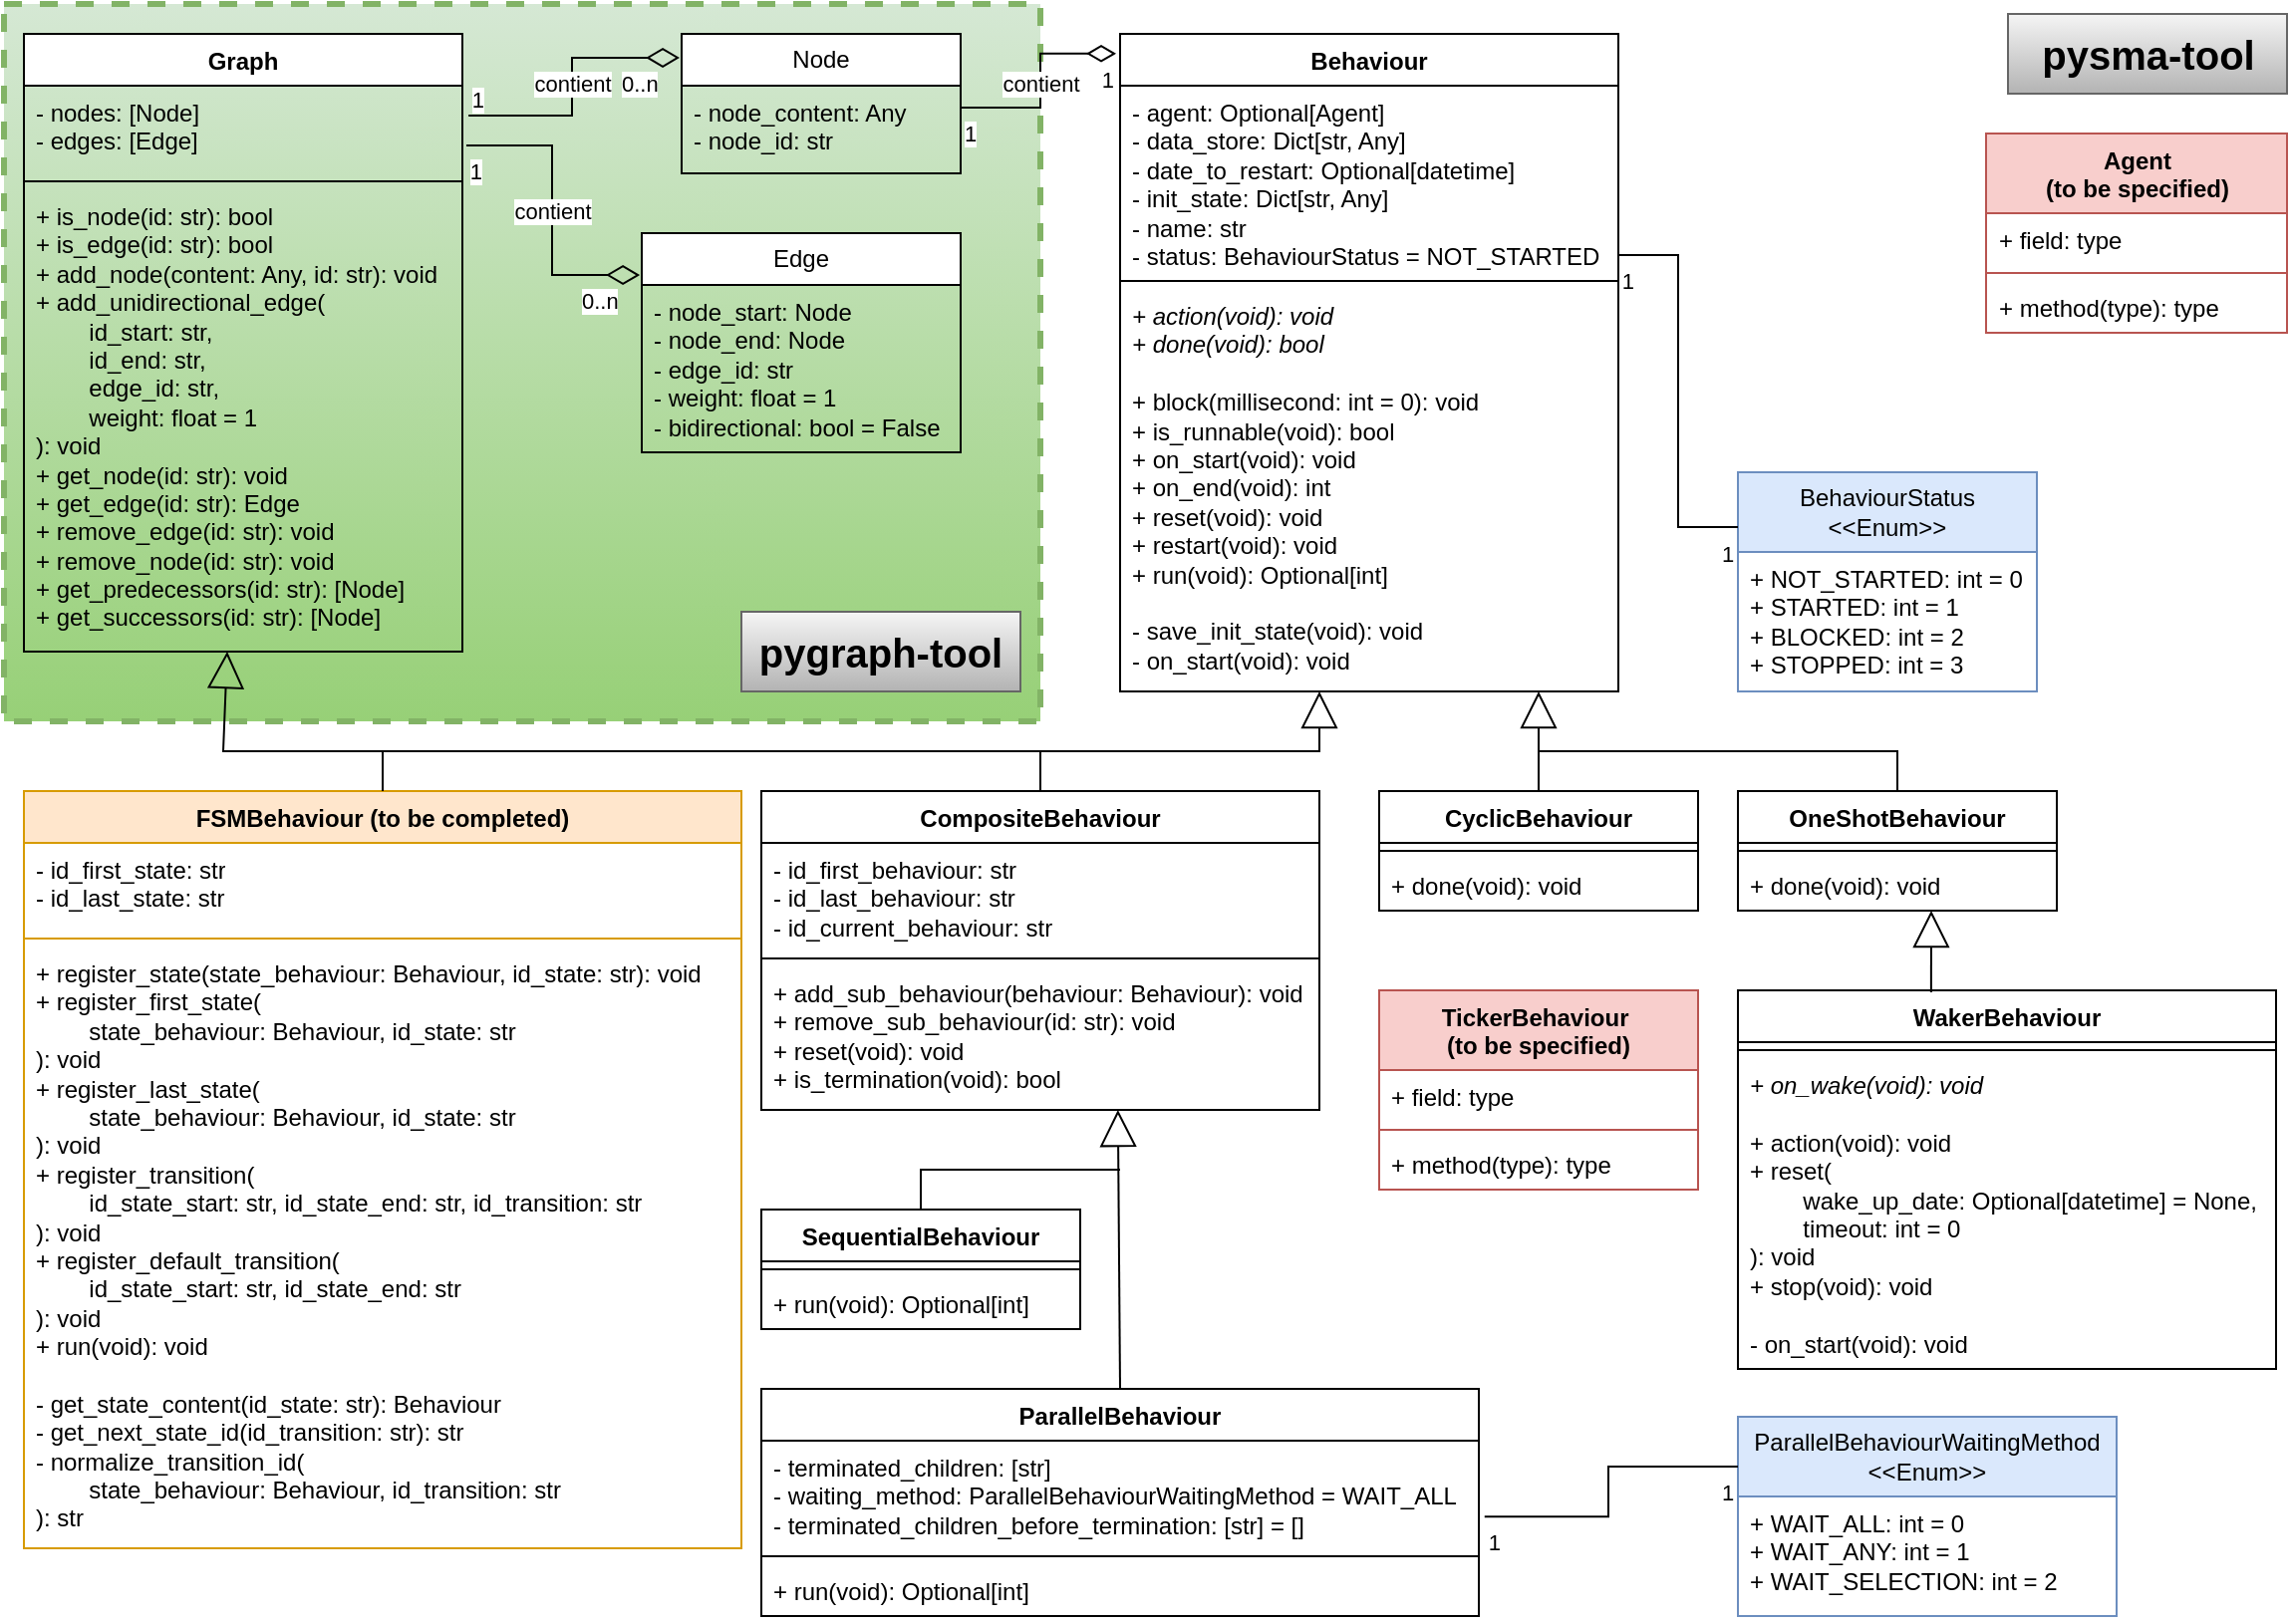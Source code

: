 <mxfile version="24.5.4" type="github">
  <diagram name="Page-1" id="tUuNbYa_l6MFo-oBWGvg">
    <mxGraphModel dx="1434" dy="818" grid="1" gridSize="10" guides="1" tooltips="1" connect="1" arrows="1" fold="1" page="1" pageScale="1" pageWidth="1169" pageHeight="827" math="0" shadow="0">
      <root>
        <mxCell id="0" />
        <mxCell id="1" parent="0" />
        <mxCell id="JOfhHidZBwOgfv5GupMi-110" value="" style="rounded=0;whiteSpace=wrap;html=1;dashed=1;fillColor=#d5e8d4;strokeColor=#82b366;gradientColor=#97d077;strokeWidth=3;" vertex="1" parent="1">
          <mxGeometry x="10" y="5" width="520" height="360" as="geometry" />
        </mxCell>
        <mxCell id="4uX9NUgMVRS_-vduH_uE-1" value="Graph" style="swimlane;fontStyle=1;align=center;verticalAlign=top;childLayout=stackLayout;horizontal=1;startSize=26;horizontalStack=0;resizeParent=1;resizeParentMax=0;resizeLast=0;collapsible=1;marginBottom=0;whiteSpace=wrap;html=1;rounded=0;" parent="1" vertex="1">
          <mxGeometry x="20" y="20" width="220" height="310" as="geometry" />
        </mxCell>
        <mxCell id="4uX9NUgMVRS_-vduH_uE-2" value="- nodes: [Node]&lt;div&gt;- edges: [Edge]&lt;/div&gt;" style="text;strokeColor=none;fillColor=none;align=left;verticalAlign=top;spacingLeft=4;spacingRight=4;overflow=hidden;rotatable=0;points=[[0,0.5],[1,0.5]];portConstraint=eastwest;whiteSpace=wrap;html=1;rounded=0;" parent="4uX9NUgMVRS_-vduH_uE-1" vertex="1">
          <mxGeometry y="26" width="220" height="44" as="geometry" />
        </mxCell>
        <mxCell id="4uX9NUgMVRS_-vduH_uE-3" value="" style="line;strokeWidth=1;fillColor=none;align=left;verticalAlign=middle;spacingTop=-1;spacingLeft=3;spacingRight=3;rotatable=0;labelPosition=right;points=[];portConstraint=eastwest;strokeColor=inherit;rounded=0;" parent="4uX9NUgMVRS_-vduH_uE-1" vertex="1">
          <mxGeometry y="70" width="220" height="8" as="geometry" />
        </mxCell>
        <mxCell id="4uX9NUgMVRS_-vduH_uE-4" value="+ is_node(id: str): bool&lt;div&gt;+ is_edge(id: str): bool&lt;/div&gt;&lt;div&gt;+ add_node(content: Any, id: str): void&lt;/div&gt;&lt;div&gt;+ add_unidirectional_edge(&lt;/div&gt;&lt;div&gt;&lt;span style=&quot;white-space: pre;&quot;&gt;&#x9;&lt;/span&gt;id_start: str,&lt;br&gt;&lt;/div&gt;&lt;div&gt;&lt;span style=&quot;white-space: pre;&quot;&gt;&#x9;&lt;/span&gt;id_end: str,&lt;br&gt;&lt;/div&gt;&lt;div&gt;&lt;span style=&quot;white-space: pre;&quot;&gt;&#x9;&lt;/span&gt;edge_id: str,&lt;br&gt;&lt;/div&gt;&lt;div&gt;&lt;span style=&quot;white-space: pre;&quot;&gt;&#x9;&lt;/span&gt;weight: float = 1&lt;br&gt;&lt;/div&gt;&lt;div&gt;): void&lt;/div&gt;&lt;div&gt;+ get_node(id: str): void&lt;/div&gt;&lt;div&gt;+ get_edge(id: str): Edge&lt;/div&gt;&lt;div&gt;+ remove_edge(id: str): void&lt;/div&gt;&lt;div&gt;+ remove_node(id: str): void&lt;/div&gt;&lt;div&gt;+ get_predecessors(id: str): [Node]&lt;/div&gt;&lt;div&gt;+ get_successors(id: str): [Node]&lt;/div&gt;" style="text;strokeColor=none;fillColor=none;align=left;verticalAlign=top;spacingLeft=4;spacingRight=4;overflow=hidden;rotatable=0;points=[[0,0.5],[1,0.5]];portConstraint=eastwest;whiteSpace=wrap;html=1;rounded=0;" parent="4uX9NUgMVRS_-vduH_uE-1" vertex="1">
          <mxGeometry y="78" width="220" height="232" as="geometry" />
        </mxCell>
        <mxCell id="JOfhHidZBwOgfv5GupMi-5" value="Node" style="swimlane;fontStyle=0;childLayout=stackLayout;horizontal=1;startSize=26;horizontalStack=0;resizeParent=1;resizeParentMax=0;resizeLast=0;collapsible=1;marginBottom=0;whiteSpace=wrap;html=1;rounded=0;" vertex="1" parent="1">
          <mxGeometry x="350" y="20" width="140" height="70" as="geometry" />
        </mxCell>
        <mxCell id="JOfhHidZBwOgfv5GupMi-7" value="- node_content: Any&lt;div&gt;- node_id: str&lt;/div&gt;" style="text;strokeColor=none;fillColor=none;align=left;verticalAlign=top;spacingLeft=4;spacingRight=4;overflow=hidden;rotatable=0;points=[[0,0.5],[1,0.5]];portConstraint=eastwest;whiteSpace=wrap;html=1;rounded=0;" vertex="1" parent="JOfhHidZBwOgfv5GupMi-5">
          <mxGeometry y="26" width="140" height="44" as="geometry" />
        </mxCell>
        <mxCell id="JOfhHidZBwOgfv5GupMi-9" value="Edge" style="swimlane;fontStyle=0;childLayout=stackLayout;horizontal=1;startSize=26;horizontalStack=0;resizeParent=1;resizeParentMax=0;resizeLast=0;collapsible=1;marginBottom=0;whiteSpace=wrap;html=1;rounded=0;" vertex="1" parent="1">
          <mxGeometry x="330" y="120" width="160" height="110" as="geometry" />
        </mxCell>
        <mxCell id="JOfhHidZBwOgfv5GupMi-10" value="- node_start: Node&lt;div&gt;- node_end: Node&lt;/div&gt;&lt;div&gt;- edge_id: str&lt;/div&gt;&lt;div&gt;- weight: float = 1&lt;/div&gt;&lt;div&gt;- bidirectional: bool = False&lt;/div&gt;" style="text;strokeColor=none;fillColor=none;align=left;verticalAlign=top;spacingLeft=4;spacingRight=4;overflow=hidden;rotatable=0;points=[[0,0.5],[1,0.5]];portConstraint=eastwest;whiteSpace=wrap;html=1;rounded=0;" vertex="1" parent="JOfhHidZBwOgfv5GupMi-9">
          <mxGeometry y="26" width="160" height="84" as="geometry" />
        </mxCell>
        <mxCell id="JOfhHidZBwOgfv5GupMi-21" value="contient" style="endArrow=none;html=1;endSize=12;startArrow=diamondThin;startSize=14;startFill=0;edgeStyle=orthogonalEdgeStyle;rounded=0;entryX=1.009;entryY=0.682;entryDx=0;entryDy=0;entryPerimeter=0;exitX=-0.006;exitY=0.191;exitDx=0;exitDy=0;exitPerimeter=0;endFill=0;" edge="1" parent="1" source="JOfhHidZBwOgfv5GupMi-9" target="4uX9NUgMVRS_-vduH_uE-2">
          <mxGeometry relative="1" as="geometry">
            <mxPoint x="320" y="260" as="sourcePoint" />
            <mxPoint x="490" y="420" as="targetPoint" />
          </mxGeometry>
        </mxCell>
        <mxCell id="JOfhHidZBwOgfv5GupMi-22" value="0..n" style="edgeLabel;resizable=0;html=1;align=left;verticalAlign=top;rounded=0;" connectable="0" vertex="1" parent="JOfhHidZBwOgfv5GupMi-21">
          <mxGeometry x="-1" relative="1" as="geometry">
            <mxPoint x="-31" as="offset" />
          </mxGeometry>
        </mxCell>
        <mxCell id="JOfhHidZBwOgfv5GupMi-23" value="1" style="edgeLabel;resizable=0;html=1;align=right;verticalAlign=top;rounded=0;" connectable="0" vertex="1" parent="JOfhHidZBwOgfv5GupMi-21">
          <mxGeometry x="1" relative="1" as="geometry">
            <mxPoint x="8" as="offset" />
          </mxGeometry>
        </mxCell>
        <mxCell id="JOfhHidZBwOgfv5GupMi-24" value="contient" style="endArrow=none;html=1;endSize=12;startArrow=diamondThin;startSize=14;startFill=0;edgeStyle=orthogonalEdgeStyle;rounded=0;entryX=1.014;entryY=0.341;entryDx=0;entryDy=0;entryPerimeter=0;exitX=-0.007;exitY=0.171;exitDx=0;exitDy=0;exitPerimeter=0;endFill=0;" edge="1" parent="1" source="JOfhHidZBwOgfv5GupMi-5" target="4uX9NUgMVRS_-vduH_uE-2">
          <mxGeometry relative="1" as="geometry">
            <mxPoint x="439" y="60" as="sourcePoint" />
            <mxPoint x="280" as="targetPoint" />
          </mxGeometry>
        </mxCell>
        <mxCell id="JOfhHidZBwOgfv5GupMi-25" value="0..n" style="edgeLabel;resizable=0;html=1;align=left;verticalAlign=top;rounded=0;" connectable="0" vertex="1" parent="JOfhHidZBwOgfv5GupMi-24">
          <mxGeometry x="-1" relative="1" as="geometry">
            <mxPoint x="-31" as="offset" />
          </mxGeometry>
        </mxCell>
        <mxCell id="JOfhHidZBwOgfv5GupMi-26" value="1" style="edgeLabel;resizable=0;html=1;align=right;verticalAlign=top;rounded=0;" connectable="0" vertex="1" parent="JOfhHidZBwOgfv5GupMi-24">
          <mxGeometry x="1" relative="1" as="geometry">
            <mxPoint x="8" y="-21" as="offset" />
          </mxGeometry>
        </mxCell>
        <mxCell id="JOfhHidZBwOgfv5GupMi-27" value="Behaviour" style="swimlane;fontStyle=1;align=center;verticalAlign=top;childLayout=stackLayout;horizontal=1;startSize=26;horizontalStack=0;resizeParent=1;resizeParentMax=0;resizeLast=0;collapsible=1;marginBottom=0;whiteSpace=wrap;html=1;rounded=0;" vertex="1" parent="1">
          <mxGeometry x="570" y="20" width="250" height="330" as="geometry" />
        </mxCell>
        <mxCell id="JOfhHidZBwOgfv5GupMi-28" value="- agent: Optional[Agent]&lt;div&gt;- data_store: Dict[str, Any]&lt;/div&gt;&lt;div&gt;- date_to_restart: Optional[datetime]&lt;/div&gt;&lt;div&gt;- init_state: Dict[str, Any]&lt;/div&gt;&lt;div&gt;- name: str&lt;/div&gt;&lt;div&gt;- status: BehaviourStatus = NOT_STARTED&lt;/div&gt;" style="text;strokeColor=none;fillColor=none;align=left;verticalAlign=top;spacingLeft=4;spacingRight=4;overflow=hidden;rotatable=0;points=[[0,0.5],[1,0.5]];portConstraint=eastwest;whiteSpace=wrap;html=1;rounded=0;" vertex="1" parent="JOfhHidZBwOgfv5GupMi-27">
          <mxGeometry y="26" width="250" height="94" as="geometry" />
        </mxCell>
        <mxCell id="JOfhHidZBwOgfv5GupMi-29" value="" style="line;strokeWidth=1;fillColor=none;align=left;verticalAlign=middle;spacingTop=-1;spacingLeft=3;spacingRight=3;rotatable=0;labelPosition=right;points=[];portConstraint=eastwest;strokeColor=inherit;rounded=0;" vertex="1" parent="JOfhHidZBwOgfv5GupMi-27">
          <mxGeometry y="120" width="250" height="8" as="geometry" />
        </mxCell>
        <mxCell id="JOfhHidZBwOgfv5GupMi-30" value="&lt;i&gt;+ action(void): void&lt;/i&gt;&lt;div&gt;&lt;i&gt;+ done(void): bool&lt;/i&gt;&lt;/div&gt;&lt;div&gt;&lt;i&gt;&lt;br&gt;&lt;/i&gt;&lt;div&gt;+ block(millisecond: int = 0): void&lt;/div&gt;&lt;div&gt;+ is_runnable(void): bool&lt;/div&gt;&lt;div&gt;+ on_start(void): void&lt;/div&gt;&lt;div&gt;+ on_end(void): int&lt;/div&gt;&lt;div&gt;+ reset(void): void&lt;/div&gt;&lt;div&gt;+ restart(void): void&lt;/div&gt;&lt;div&gt;+ run(void): Optional[int]&lt;/div&gt;&lt;/div&gt;&lt;div&gt;&lt;br&gt;&lt;/div&gt;&lt;div&gt;- save_init_state(void): void&lt;/div&gt;&lt;div&gt;- on_start(void): void&lt;/div&gt;" style="text;strokeColor=none;fillColor=none;align=left;verticalAlign=top;spacingLeft=4;spacingRight=4;overflow=hidden;rotatable=0;points=[[0,0.5],[1,0.5]];portConstraint=eastwest;whiteSpace=wrap;html=1;rounded=0;" vertex="1" parent="JOfhHidZBwOgfv5GupMi-27">
          <mxGeometry y="128" width="250" height="202" as="geometry" />
        </mxCell>
        <mxCell id="JOfhHidZBwOgfv5GupMi-32" value="contient" style="endArrow=diamondThin;html=1;endSize=12;startArrow=none;startSize=14;startFill=0;edgeStyle=orthogonalEdgeStyle;rounded=0;entryX=-0.008;entryY=0.03;entryDx=0;entryDy=0;entryPerimeter=0;endFill=0;exitX=1;exitY=0.25;exitDx=0;exitDy=0;exitPerimeter=0;" edge="1" parent="1" source="JOfhHidZBwOgfv5GupMi-7" target="JOfhHidZBwOgfv5GupMi-27">
          <mxGeometry relative="1" as="geometry">
            <mxPoint x="540" y="54.5" as="sourcePoint" />
            <mxPoint x="700" y="54.5" as="targetPoint" />
          </mxGeometry>
        </mxCell>
        <mxCell id="JOfhHidZBwOgfv5GupMi-33" value="1" style="edgeLabel;resizable=0;html=1;align=left;verticalAlign=top;rounded=0;" connectable="0" vertex="1" parent="JOfhHidZBwOgfv5GupMi-32">
          <mxGeometry x="-1" relative="1" as="geometry" />
        </mxCell>
        <mxCell id="JOfhHidZBwOgfv5GupMi-34" value="1" style="edgeLabel;resizable=0;html=1;align=right;verticalAlign=top;rounded=0;" connectable="0" vertex="1" parent="JOfhHidZBwOgfv5GupMi-32">
          <mxGeometry x="1" relative="1" as="geometry" />
        </mxCell>
        <mxCell id="JOfhHidZBwOgfv5GupMi-43" value="OneShotBehaviour" style="swimlane;fontStyle=1;align=center;verticalAlign=top;childLayout=stackLayout;horizontal=1;startSize=26;horizontalStack=0;resizeParent=1;resizeParentMax=0;resizeLast=0;collapsible=1;marginBottom=0;whiteSpace=wrap;html=1;rounded=0;" vertex="1" parent="1">
          <mxGeometry x="880" y="400" width="160" height="60" as="geometry" />
        </mxCell>
        <mxCell id="JOfhHidZBwOgfv5GupMi-45" value="" style="line;strokeWidth=1;fillColor=none;align=left;verticalAlign=middle;spacingTop=-1;spacingLeft=3;spacingRight=3;rotatable=0;labelPosition=right;points=[];portConstraint=eastwest;strokeColor=inherit;rounded=0;" vertex="1" parent="JOfhHidZBwOgfv5GupMi-43">
          <mxGeometry y="26" width="160" height="8" as="geometry" />
        </mxCell>
        <mxCell id="JOfhHidZBwOgfv5GupMi-46" value="+ done(void): void" style="text;strokeColor=none;fillColor=none;align=left;verticalAlign=top;spacingLeft=4;spacingRight=4;overflow=hidden;rotatable=0;points=[[0,0.5],[1,0.5]];portConstraint=eastwest;whiteSpace=wrap;html=1;rounded=0;" vertex="1" parent="JOfhHidZBwOgfv5GupMi-43">
          <mxGeometry y="34" width="160" height="26" as="geometry" />
        </mxCell>
        <mxCell id="JOfhHidZBwOgfv5GupMi-47" value="CyclicBehaviour" style="swimlane;fontStyle=1;align=center;verticalAlign=top;childLayout=stackLayout;horizontal=1;startSize=26;horizontalStack=0;resizeParent=1;resizeParentMax=0;resizeLast=0;collapsible=1;marginBottom=0;whiteSpace=wrap;html=1;rounded=0;" vertex="1" parent="1">
          <mxGeometry x="700" y="400" width="160" height="60" as="geometry" />
        </mxCell>
        <mxCell id="JOfhHidZBwOgfv5GupMi-48" value="" style="line;strokeWidth=1;fillColor=none;align=left;verticalAlign=middle;spacingTop=-1;spacingLeft=3;spacingRight=3;rotatable=0;labelPosition=right;points=[];portConstraint=eastwest;strokeColor=inherit;rounded=0;" vertex="1" parent="JOfhHidZBwOgfv5GupMi-47">
          <mxGeometry y="26" width="160" height="8" as="geometry" />
        </mxCell>
        <mxCell id="JOfhHidZBwOgfv5GupMi-49" value="+ done(void): void" style="text;strokeColor=none;fillColor=none;align=left;verticalAlign=top;spacingLeft=4;spacingRight=4;overflow=hidden;rotatable=0;points=[[0,0.5],[1,0.5]];portConstraint=eastwest;whiteSpace=wrap;html=1;rounded=0;" vertex="1" parent="JOfhHidZBwOgfv5GupMi-47">
          <mxGeometry y="34" width="160" height="26" as="geometry" />
        </mxCell>
        <mxCell id="JOfhHidZBwOgfv5GupMi-50" value="WakerBehaviour" style="swimlane;fontStyle=1;align=center;verticalAlign=top;childLayout=stackLayout;horizontal=1;startSize=26;horizontalStack=0;resizeParent=1;resizeParentMax=0;resizeLast=0;collapsible=1;marginBottom=0;whiteSpace=wrap;html=1;rounded=0;" vertex="1" parent="1">
          <mxGeometry x="880" y="500" width="270" height="190" as="geometry" />
        </mxCell>
        <mxCell id="JOfhHidZBwOgfv5GupMi-51" value="" style="line;strokeWidth=1;fillColor=none;align=left;verticalAlign=middle;spacingTop=-1;spacingLeft=3;spacingRight=3;rotatable=0;labelPosition=right;points=[];portConstraint=eastwest;strokeColor=inherit;rounded=0;" vertex="1" parent="JOfhHidZBwOgfv5GupMi-50">
          <mxGeometry y="26" width="270" height="8" as="geometry" />
        </mxCell>
        <mxCell id="JOfhHidZBwOgfv5GupMi-52" value="&lt;i&gt;+ on_wake(void): void&lt;/i&gt;&lt;div&gt;&lt;br&gt;&lt;/div&gt;&lt;div&gt;+ action(void): void&lt;/div&gt;&lt;div&gt;+ reset(&lt;/div&gt;&lt;div&gt;&lt;span style=&quot;white-space: pre;&quot;&gt;&#x9;&lt;/span&gt;wake_up_date: Optional[datetime] = None, &lt;span style=&quot;white-space: pre;&quot;&gt;&#x9;&lt;/span&gt;timeout: int = 0&lt;/div&gt;&lt;div&gt;): void&lt;/div&gt;&lt;div&gt;+ stop(void): void&lt;/div&gt;&lt;div&gt;&lt;br&gt;&lt;/div&gt;&lt;div&gt;- on_start(void): void&lt;/div&gt;" style="text;strokeColor=none;fillColor=none;align=left;verticalAlign=top;spacingLeft=4;spacingRight=4;overflow=hidden;rotatable=0;points=[[0,0.5],[1,0.5]];portConstraint=eastwest;whiteSpace=wrap;html=1;rounded=0;" vertex="1" parent="JOfhHidZBwOgfv5GupMi-50">
          <mxGeometry y="34" width="270" height="156" as="geometry" />
        </mxCell>
        <mxCell id="JOfhHidZBwOgfv5GupMi-56" value="" style="endArrow=block;endSize=16;endFill=0;html=1;rounded=0;exitX=0.5;exitY=0;exitDx=0;exitDy=0;" edge="1" parent="1" source="JOfhHidZBwOgfv5GupMi-47">
          <mxGeometry width="160" relative="1" as="geometry">
            <mxPoint x="330" y="420" as="sourcePoint" />
            <mxPoint x="780" y="350" as="targetPoint" />
            <mxPoint as="offset" />
          </mxGeometry>
        </mxCell>
        <mxCell id="JOfhHidZBwOgfv5GupMi-57" value="" style="endArrow=none;endFill=0;endSize=24;html=1;rounded=0;entryX=0.5;entryY=0;entryDx=0;entryDy=0;" edge="1" parent="1" target="JOfhHidZBwOgfv5GupMi-43">
          <mxGeometry width="160" relative="1" as="geometry">
            <mxPoint x="780" y="380" as="sourcePoint" />
            <mxPoint x="490" y="420" as="targetPoint" />
            <Array as="points">
              <mxPoint x="960" y="380" />
            </Array>
          </mxGeometry>
        </mxCell>
        <mxCell id="JOfhHidZBwOgfv5GupMi-63" value="CompositeBehaviour" style="swimlane;fontStyle=1;align=center;verticalAlign=top;childLayout=stackLayout;horizontal=1;startSize=26;horizontalStack=0;resizeParent=1;resizeParentMax=0;resizeLast=0;collapsible=1;marginBottom=0;whiteSpace=wrap;html=1;rounded=0;" vertex="1" parent="1">
          <mxGeometry x="390" y="400" width="280" height="160" as="geometry" />
        </mxCell>
        <mxCell id="JOfhHidZBwOgfv5GupMi-64" value="- id_first_behaviour: str&lt;div&gt;- id_last_behaviour: str&lt;/div&gt;&lt;div&gt;- id_current_behaviour: str&lt;/div&gt;" style="text;strokeColor=none;fillColor=none;align=left;verticalAlign=top;spacingLeft=4;spacingRight=4;overflow=hidden;rotatable=0;points=[[0,0.5],[1,0.5]];portConstraint=eastwest;whiteSpace=wrap;html=1;rounded=0;" vertex="1" parent="JOfhHidZBwOgfv5GupMi-63">
          <mxGeometry y="26" width="280" height="54" as="geometry" />
        </mxCell>
        <mxCell id="JOfhHidZBwOgfv5GupMi-65" value="" style="line;strokeWidth=1;fillColor=none;align=left;verticalAlign=middle;spacingTop=-1;spacingLeft=3;spacingRight=3;rotatable=0;labelPosition=right;points=[];portConstraint=eastwest;strokeColor=inherit;rounded=0;" vertex="1" parent="JOfhHidZBwOgfv5GupMi-63">
          <mxGeometry y="80" width="280" height="8" as="geometry" />
        </mxCell>
        <mxCell id="JOfhHidZBwOgfv5GupMi-66" value="+ add_sub_behaviour(behaviour: Behaviour): void&lt;div&gt;+ remove_sub_behaviour(id: str): void&lt;/div&gt;&lt;div&gt;+ reset(void): void&lt;/div&gt;&lt;div&gt;+ is_termination(void): bool&lt;br&gt;&lt;div&gt;&lt;br&gt;&lt;/div&gt;&lt;/div&gt;" style="text;strokeColor=none;fillColor=none;align=left;verticalAlign=top;spacingLeft=4;spacingRight=4;overflow=hidden;rotatable=0;points=[[0,0.5],[1,0.5]];portConstraint=eastwest;whiteSpace=wrap;html=1;rounded=0;" vertex="1" parent="JOfhHidZBwOgfv5GupMi-63">
          <mxGeometry y="88" width="280" height="72" as="geometry" />
        </mxCell>
        <mxCell id="JOfhHidZBwOgfv5GupMi-67" value="" style="endArrow=block;endSize=16;endFill=0;html=1;rounded=0;" edge="1" parent="1">
          <mxGeometry width="160" relative="1" as="geometry">
            <mxPoint x="530" y="400" as="sourcePoint" />
            <mxPoint x="122" y="330" as="targetPoint" />
            <Array as="points">
              <mxPoint x="530" y="380" />
              <mxPoint x="120" y="380" />
            </Array>
          </mxGeometry>
        </mxCell>
        <mxCell id="JOfhHidZBwOgfv5GupMi-69" value="" style="endArrow=block;endSize=16;endFill=0;html=1;rounded=0;entryX=0.4;entryY=1;entryDx=0;entryDy=0;entryPerimeter=0;" edge="1" parent="1" target="JOfhHidZBwOgfv5GupMi-30">
          <mxGeometry width="160" relative="1" as="geometry">
            <mxPoint x="530" y="380" as="sourcePoint" />
            <mxPoint x="550" y="520" as="targetPoint" />
            <Array as="points">
              <mxPoint x="670" y="380" />
            </Array>
          </mxGeometry>
        </mxCell>
        <mxCell id="JOfhHidZBwOgfv5GupMi-70" value="FSMBehaviour (to be completed)" style="swimlane;fontStyle=1;align=center;verticalAlign=top;childLayout=stackLayout;horizontal=1;startSize=26;horizontalStack=0;resizeParent=1;resizeParentMax=0;resizeLast=0;collapsible=1;marginBottom=0;whiteSpace=wrap;html=1;rounded=0;fillColor=#ffe6cc;strokeColor=#d79b00;" vertex="1" parent="1">
          <mxGeometry x="20" y="400" width="360" height="380" as="geometry" />
        </mxCell>
        <mxCell id="JOfhHidZBwOgfv5GupMi-71" value="- id_first_state: str&lt;div&gt;- id_last_state: str&lt;/div&gt;" style="text;strokeColor=none;fillColor=none;align=left;verticalAlign=top;spacingLeft=4;spacingRight=4;overflow=hidden;rotatable=0;points=[[0,0.5],[1,0.5]];portConstraint=eastwest;whiteSpace=wrap;html=1;rounded=0;" vertex="1" parent="JOfhHidZBwOgfv5GupMi-70">
          <mxGeometry y="26" width="360" height="44" as="geometry" />
        </mxCell>
        <mxCell id="JOfhHidZBwOgfv5GupMi-72" value="" style="line;strokeWidth=1;fillColor=none;align=left;verticalAlign=middle;spacingTop=-1;spacingLeft=3;spacingRight=3;rotatable=0;labelPosition=right;points=[];portConstraint=eastwest;strokeColor=inherit;rounded=0;" vertex="1" parent="JOfhHidZBwOgfv5GupMi-70">
          <mxGeometry y="70" width="360" height="8" as="geometry" />
        </mxCell>
        <mxCell id="JOfhHidZBwOgfv5GupMi-73" value="+ register_state(state_behaviour: Behaviour, id_state: str): void&lt;div&gt;+ register_first_state(&lt;/div&gt;&lt;div&gt;&lt;span style=&quot;white-space: pre;&quot;&gt;&#x9;&lt;/span&gt;state_behaviour: Behaviour,&amp;nbsp;&lt;span style=&quot;background-color: initial;&quot;&gt;id_state: str&lt;/span&gt;&lt;/div&gt;&lt;div&gt;): void&lt;/div&gt;&lt;div&gt;+ register_last_state(&lt;/div&gt;&lt;div&gt;&lt;span style=&quot;white-space: pre;&quot;&gt;&#x9;&lt;/span&gt;state_behaviour: Behaviour,&amp;nbsp;&lt;span style=&quot;background-color: initial;&quot;&gt;id_state: str&lt;/span&gt;&lt;/div&gt;&lt;div&gt;&lt;span style=&quot;background-color: initial;&quot;&gt;): void&lt;/span&gt;&lt;/div&gt;&lt;div&gt;&lt;span style=&quot;background-color: initial;&quot;&gt;+ register_transition(&lt;/span&gt;&lt;/div&gt;&lt;div&gt;&lt;span style=&quot;background-color: initial;&quot;&gt;&lt;span style=&quot;white-space: pre;&quot;&gt;&#x9;&lt;/span&gt;id_state_start: str,&amp;nbsp;&lt;/span&gt;&lt;span style=&quot;background-color: initial;&quot;&gt;id_state_end: str,&amp;nbsp;&lt;/span&gt;&lt;span style=&quot;background-color: initial;&quot;&gt;id_transition: str&lt;/span&gt;&lt;/div&gt;&lt;div&gt;&lt;span style=&quot;background-color: initial;&quot;&gt;): void&lt;/span&gt;&lt;/div&gt;&lt;div&gt;&lt;span style=&quot;background-color: initial;&quot;&gt;+ register_default_transition(&lt;/span&gt;&lt;/div&gt;&lt;div&gt;&lt;div&gt;&lt;span style=&quot;background-color: initial;&quot;&gt;&lt;span style=&quot;white-space: pre;&quot;&gt;&#x9;&lt;/span&gt;id_state_start: str,&amp;nbsp;&lt;/span&gt;&lt;span style=&quot;background-color: initial;&quot;&gt;id_state_end: str&lt;/span&gt;&lt;/div&gt;&lt;div&gt;&lt;span style=&quot;background-color: initial;&quot;&gt;): void&lt;/span&gt;&lt;/div&gt;&lt;/div&gt;&lt;div&gt;&lt;span style=&quot;background-color: initial;&quot;&gt;+ run(void): void&lt;/span&gt;&lt;/div&gt;&lt;div&gt;&lt;br&gt;&lt;/div&gt;&lt;div&gt;- get_state_content(id_state: str): Behaviour&lt;/div&gt;&lt;div&gt;- get_next_state_id(id_transition: str): str&lt;/div&gt;&lt;div&gt;- normalize_transition_id(&lt;/div&gt;&lt;div&gt;&lt;span style=&quot;white-space: pre;&quot;&gt;&#x9;&lt;/span&gt;state_behaviour: Behaviour, id_transition: str&lt;/div&gt;&lt;div&gt;): str&lt;/div&gt;" style="text;strokeColor=none;fillColor=none;align=left;verticalAlign=top;spacingLeft=4;spacingRight=4;overflow=hidden;rotatable=0;points=[[0,0.5],[1,0.5]];portConstraint=eastwest;whiteSpace=wrap;html=1;rounded=0;" vertex="1" parent="JOfhHidZBwOgfv5GupMi-70">
          <mxGeometry y="78" width="360" height="302" as="geometry" />
        </mxCell>
        <mxCell id="JOfhHidZBwOgfv5GupMi-74" value="SequentialBehaviour" style="swimlane;fontStyle=1;align=center;verticalAlign=top;childLayout=stackLayout;horizontal=1;startSize=26;horizontalStack=0;resizeParent=1;resizeParentMax=0;resizeLast=0;collapsible=1;marginBottom=0;whiteSpace=wrap;html=1;rounded=0;" vertex="1" parent="1">
          <mxGeometry x="390" y="610" width="160" height="60" as="geometry" />
        </mxCell>
        <mxCell id="JOfhHidZBwOgfv5GupMi-76" value="" style="line;strokeWidth=1;fillColor=none;align=left;verticalAlign=middle;spacingTop=-1;spacingLeft=3;spacingRight=3;rotatable=0;labelPosition=right;points=[];portConstraint=eastwest;strokeColor=inherit;rounded=0;" vertex="1" parent="JOfhHidZBwOgfv5GupMi-74">
          <mxGeometry y="26" width="160" height="8" as="geometry" />
        </mxCell>
        <mxCell id="JOfhHidZBwOgfv5GupMi-77" value="+ run(void): Optional[int]" style="text;strokeColor=none;fillColor=none;align=left;verticalAlign=top;spacingLeft=4;spacingRight=4;overflow=hidden;rotatable=0;points=[[0,0.5],[1,0.5]];portConstraint=eastwest;whiteSpace=wrap;html=1;rounded=0;" vertex="1" parent="JOfhHidZBwOgfv5GupMi-74">
          <mxGeometry y="34" width="160" height="26" as="geometry" />
        </mxCell>
        <mxCell id="JOfhHidZBwOgfv5GupMi-82" value="TickerBehaviour&amp;nbsp;&lt;div&gt;(to be specified)&lt;/div&gt;" style="swimlane;fontStyle=1;align=center;verticalAlign=top;childLayout=stackLayout;horizontal=1;startSize=40;horizontalStack=0;resizeParent=1;resizeParentMax=0;resizeLast=0;collapsible=1;marginBottom=0;whiteSpace=wrap;html=1;fillColor=#f8cecc;strokeColor=#b85450;rounded=0;" vertex="1" parent="1">
          <mxGeometry x="700" y="500" width="160" height="100" as="geometry" />
        </mxCell>
        <mxCell id="JOfhHidZBwOgfv5GupMi-83" value="+ field: type" style="text;strokeColor=none;fillColor=none;align=left;verticalAlign=top;spacingLeft=4;spacingRight=4;overflow=hidden;rotatable=0;points=[[0,0.5],[1,0.5]];portConstraint=eastwest;whiteSpace=wrap;html=1;rounded=0;" vertex="1" parent="JOfhHidZBwOgfv5GupMi-82">
          <mxGeometry y="40" width="160" height="26" as="geometry" />
        </mxCell>
        <mxCell id="JOfhHidZBwOgfv5GupMi-84" value="" style="line;strokeWidth=1;fillColor=none;align=left;verticalAlign=middle;spacingTop=-1;spacingLeft=3;spacingRight=3;rotatable=0;labelPosition=right;points=[];portConstraint=eastwest;strokeColor=inherit;rounded=0;" vertex="1" parent="JOfhHidZBwOgfv5GupMi-82">
          <mxGeometry y="66" width="160" height="8" as="geometry" />
        </mxCell>
        <mxCell id="JOfhHidZBwOgfv5GupMi-85" value="+ method(type): type" style="text;strokeColor=none;fillColor=none;align=left;verticalAlign=top;spacingLeft=4;spacingRight=4;overflow=hidden;rotatable=0;points=[[0,0.5],[1,0.5]];portConstraint=eastwest;whiteSpace=wrap;html=1;rounded=0;" vertex="1" parent="JOfhHidZBwOgfv5GupMi-82">
          <mxGeometry y="74" width="160" height="26" as="geometry" />
        </mxCell>
        <mxCell id="JOfhHidZBwOgfv5GupMi-88" value="ParallelBehaviour" style="swimlane;fontStyle=1;align=center;verticalAlign=top;childLayout=stackLayout;horizontal=1;startSize=26;horizontalStack=0;resizeParent=1;resizeParentMax=0;resizeLast=0;collapsible=1;marginBottom=0;whiteSpace=wrap;html=1;rounded=0;" vertex="1" parent="1">
          <mxGeometry x="390" y="700" width="360" height="114" as="geometry" />
        </mxCell>
        <mxCell id="JOfhHidZBwOgfv5GupMi-89" value="- terminated_children: [str]&lt;div&gt;- waiting_method:&amp;nbsp;&lt;span style=&quot;text-align: center; background-color: initial;&quot;&gt;ParallelBehaviourWaitingMethod = WAIT_ALL&lt;/span&gt;&lt;/div&gt;&lt;div&gt;&lt;span style=&quot;text-align: center; background-color: initial;&quot;&gt;- terminated_children_before_termination: [str] = []&lt;/span&gt;&lt;/div&gt;" style="text;strokeColor=none;fillColor=none;align=left;verticalAlign=top;spacingLeft=4;spacingRight=4;overflow=hidden;rotatable=0;points=[[0,0.5],[1,0.5]];portConstraint=eastwest;whiteSpace=wrap;html=1;rounded=0;" vertex="1" parent="JOfhHidZBwOgfv5GupMi-88">
          <mxGeometry y="26" width="360" height="54" as="geometry" />
        </mxCell>
        <mxCell id="JOfhHidZBwOgfv5GupMi-90" value="" style="line;strokeWidth=1;fillColor=none;align=left;verticalAlign=middle;spacingTop=-1;spacingLeft=3;spacingRight=3;rotatable=0;labelPosition=right;points=[];portConstraint=eastwest;strokeColor=inherit;rounded=0;" vertex="1" parent="JOfhHidZBwOgfv5GupMi-88">
          <mxGeometry y="80" width="360" height="8" as="geometry" />
        </mxCell>
        <mxCell id="JOfhHidZBwOgfv5GupMi-91" value="+ run(void): Optional[int]" style="text;strokeColor=none;fillColor=none;align=left;verticalAlign=top;spacingLeft=4;spacingRight=4;overflow=hidden;rotatable=0;points=[[0,0.5],[1,0.5]];portConstraint=eastwest;whiteSpace=wrap;html=1;rounded=0;" vertex="1" parent="JOfhHidZBwOgfv5GupMi-88">
          <mxGeometry y="88" width="360" height="26" as="geometry" />
        </mxCell>
        <mxCell id="JOfhHidZBwOgfv5GupMi-92" value="" style="endArrow=block;endSize=16;endFill=0;html=1;rounded=0;exitX=0.5;exitY=0;exitDx=0;exitDy=0;entryX=0.639;entryY=1;entryDx=0;entryDy=0;entryPerimeter=0;" edge="1" parent="1" source="JOfhHidZBwOgfv5GupMi-88" target="JOfhHidZBwOgfv5GupMi-66">
          <mxGeometry width="160" relative="1" as="geometry">
            <mxPoint x="571" y="714" as="sourcePoint" />
            <mxPoint x="570" y="620" as="targetPoint" />
          </mxGeometry>
        </mxCell>
        <mxCell id="JOfhHidZBwOgfv5GupMi-93" value="" style="endArrow=none;endFill=0;endSize=24;html=1;rounded=0;exitX=0.5;exitY=0;exitDx=0;exitDy=0;" edge="1" parent="1" source="JOfhHidZBwOgfv5GupMi-74">
          <mxGeometry width="160" relative="1" as="geometry">
            <mxPoint x="390" y="520" as="sourcePoint" />
            <mxPoint x="570" y="590" as="targetPoint" />
            <Array as="points">
              <mxPoint x="470" y="590" />
            </Array>
          </mxGeometry>
        </mxCell>
        <mxCell id="JOfhHidZBwOgfv5GupMi-94" value="" style="endArrow=none;endFill=0;endSize=24;html=1;rounded=0;exitX=0.5;exitY=0;exitDx=0;exitDy=0;" edge="1" parent="1" source="JOfhHidZBwOgfv5GupMi-70">
          <mxGeometry width="160" relative="1" as="geometry">
            <mxPoint x="390" y="520" as="sourcePoint" />
            <mxPoint x="200" y="380" as="targetPoint" />
          </mxGeometry>
        </mxCell>
        <mxCell id="JOfhHidZBwOgfv5GupMi-95" value="BehaviourStatus&lt;div&gt;&amp;lt;&amp;lt;Enum&amp;gt;&amp;gt;&lt;/div&gt;" style="swimlane;fontStyle=0;childLayout=stackLayout;horizontal=1;startSize=40;horizontalStack=0;resizeParent=1;resizeParentMax=0;resizeLast=0;collapsible=1;marginBottom=0;whiteSpace=wrap;html=1;fillColor=#dae8fc;strokeColor=#6c8ebf;" vertex="1" parent="1">
          <mxGeometry x="880" y="240" width="150" height="110" as="geometry" />
        </mxCell>
        <mxCell id="JOfhHidZBwOgfv5GupMi-96" value="+ NOT_STARTED: int = 0&lt;div&gt;+ STARTED: int = 1&lt;/div&gt;&lt;div&gt;+ BLOCKED: int = 2&lt;/div&gt;&lt;div&gt;+ STOPPED: int = 3&lt;/div&gt;&lt;div&gt;&lt;br&gt;&lt;/div&gt;" style="text;strokeColor=none;fillColor=none;align=left;verticalAlign=top;spacingLeft=4;spacingRight=4;overflow=hidden;rotatable=0;points=[[0,0.5],[1,0.5]];portConstraint=eastwest;whiteSpace=wrap;html=1;" vertex="1" parent="JOfhHidZBwOgfv5GupMi-95">
          <mxGeometry y="40" width="150" height="70" as="geometry" />
        </mxCell>
        <mxCell id="JOfhHidZBwOgfv5GupMi-99" value="" style="endArrow=none;html=1;endSize=12;startArrow=none;startSize=14;startFill=0;edgeStyle=orthogonalEdgeStyle;rounded=0;exitX=0;exitY=0.25;exitDx=0;exitDy=0;entryX=1;entryY=0.904;entryDx=0;entryDy=0;entryPerimeter=0;endFill=0;" edge="1" parent="1" source="JOfhHidZBwOgfv5GupMi-95" target="JOfhHidZBwOgfv5GupMi-28">
          <mxGeometry relative="1" as="geometry">
            <mxPoint x="390" y="420" as="sourcePoint" />
            <mxPoint x="550" y="420" as="targetPoint" />
          </mxGeometry>
        </mxCell>
        <mxCell id="JOfhHidZBwOgfv5GupMi-100" value="1" style="edgeLabel;resizable=0;html=1;align=left;verticalAlign=top;" connectable="0" vertex="1" parent="JOfhHidZBwOgfv5GupMi-99">
          <mxGeometry x="-1" relative="1" as="geometry">
            <mxPoint x="-10" as="offset" />
          </mxGeometry>
        </mxCell>
        <mxCell id="JOfhHidZBwOgfv5GupMi-101" value="1" style="edgeLabel;resizable=0;html=1;align=right;verticalAlign=top;" connectable="0" vertex="1" parent="JOfhHidZBwOgfv5GupMi-99">
          <mxGeometry x="1" relative="1" as="geometry">
            <mxPoint x="8" as="offset" />
          </mxGeometry>
        </mxCell>
        <mxCell id="JOfhHidZBwOgfv5GupMi-102" value="&lt;div&gt;ParallelBehaviourWaitingMethod&lt;/div&gt;&lt;div&gt;&amp;lt;&amp;lt;Enum&amp;gt;&amp;gt;&lt;/div&gt;" style="swimlane;fontStyle=0;childLayout=stackLayout;horizontal=1;startSize=40;horizontalStack=0;resizeParent=1;resizeParentMax=0;resizeLast=0;collapsible=1;marginBottom=0;whiteSpace=wrap;html=1;fillColor=#dae8fc;strokeColor=#6c8ebf;" vertex="1" parent="1">
          <mxGeometry x="880" y="714" width="190" height="100" as="geometry" />
        </mxCell>
        <mxCell id="JOfhHidZBwOgfv5GupMi-103" value="+ WAIT_ALL: int = 0&lt;div&gt;+ WAIT_ANY: int = 1&lt;/div&gt;&lt;div&gt;+ WAIT_SELECTION: int = 2&lt;/div&gt;&lt;div&gt;&lt;br&gt;&lt;/div&gt;" style="text;strokeColor=none;fillColor=none;align=left;verticalAlign=top;spacingLeft=4;spacingRight=4;overflow=hidden;rotatable=0;points=[[0,0.5],[1,0.5]];portConstraint=eastwest;whiteSpace=wrap;html=1;" vertex="1" parent="JOfhHidZBwOgfv5GupMi-102">
          <mxGeometry y="40" width="190" height="60" as="geometry" />
        </mxCell>
        <mxCell id="JOfhHidZBwOgfv5GupMi-104" value="" style="endArrow=none;html=1;endSize=12;startArrow=none;startSize=14;startFill=0;edgeStyle=orthogonalEdgeStyle;rounded=0;exitX=0;exitY=0.25;exitDx=0;exitDy=0;entryX=1.008;entryY=0.705;entryDx=0;entryDy=0;entryPerimeter=0;endFill=0;" edge="1" parent="1" source="JOfhHidZBwOgfv5GupMi-102" target="JOfhHidZBwOgfv5GupMi-89">
          <mxGeometry relative="1" as="geometry">
            <mxPoint x="810" y="1030" as="sourcePoint" />
            <mxPoint x="700" y="1113" as="targetPoint" />
          </mxGeometry>
        </mxCell>
        <mxCell id="JOfhHidZBwOgfv5GupMi-105" value="1" style="edgeLabel;resizable=0;html=1;align=left;verticalAlign=top;" connectable="0" vertex="1" parent="JOfhHidZBwOgfv5GupMi-104">
          <mxGeometry x="-1" relative="1" as="geometry">
            <mxPoint x="-10" as="offset" />
          </mxGeometry>
        </mxCell>
        <mxCell id="JOfhHidZBwOgfv5GupMi-106" value="1" style="edgeLabel;resizable=0;html=1;align=right;verticalAlign=top;" connectable="0" vertex="1" parent="JOfhHidZBwOgfv5GupMi-104">
          <mxGeometry x="1" relative="1" as="geometry">
            <mxPoint x="8" as="offset" />
          </mxGeometry>
        </mxCell>
        <mxCell id="JOfhHidZBwOgfv5GupMi-109" value="" style="endArrow=block;endSize=16;endFill=0;html=1;rounded=0;exitX=0.359;exitY=0.005;exitDx=0;exitDy=0;exitPerimeter=0;" edge="1" parent="1" source="JOfhHidZBwOgfv5GupMi-50">
          <mxGeometry width="160" relative="1" as="geometry">
            <mxPoint x="1032" y="500" as="sourcePoint" />
            <mxPoint x="977" y="460" as="targetPoint" />
          </mxGeometry>
        </mxCell>
        <mxCell id="JOfhHidZBwOgfv5GupMi-111" value="&lt;b&gt;&lt;font style=&quot;font-size: 20px;&quot;&gt;pygraph-tool&lt;/font&gt;&lt;/b&gt;" style="text;html=1;align=center;verticalAlign=middle;whiteSpace=wrap;rounded=0;fillColor=#f5f5f5;gradientColor=#b3b3b3;strokeColor=#666666;" vertex="1" parent="1">
          <mxGeometry x="380" y="310" width="140" height="40" as="geometry" />
        </mxCell>
        <mxCell id="JOfhHidZBwOgfv5GupMi-113" value="&lt;b&gt;&lt;font style=&quot;font-size: 20px;&quot;&gt;pysma-tool&lt;/font&gt;&lt;/b&gt;" style="text;html=1;align=center;verticalAlign=middle;whiteSpace=wrap;rounded=0;fillColor=#f5f5f5;gradientColor=#b3b3b3;strokeColor=#666666;" vertex="1" parent="1">
          <mxGeometry x="1015.5" y="10" width="140" height="40" as="geometry" />
        </mxCell>
        <mxCell id="JOfhHidZBwOgfv5GupMi-114" value="&lt;div&gt;Agent&lt;/div&gt;&lt;div&gt;(to be specified)&lt;/div&gt;" style="swimlane;fontStyle=1;align=center;verticalAlign=top;childLayout=stackLayout;horizontal=1;startSize=40;horizontalStack=0;resizeParent=1;resizeParentMax=0;resizeLast=0;collapsible=1;marginBottom=0;whiteSpace=wrap;html=1;fillColor=#f8cecc;strokeColor=#b85450;rounded=0;" vertex="1" parent="1">
          <mxGeometry x="1004.5" y="70" width="151" height="100" as="geometry" />
        </mxCell>
        <mxCell id="JOfhHidZBwOgfv5GupMi-115" value="+ field: type" style="text;strokeColor=none;fillColor=none;align=left;verticalAlign=top;spacingLeft=4;spacingRight=4;overflow=hidden;rotatable=0;points=[[0,0.5],[1,0.5]];portConstraint=eastwest;whiteSpace=wrap;html=1;rounded=0;" vertex="1" parent="JOfhHidZBwOgfv5GupMi-114">
          <mxGeometry y="40" width="151" height="26" as="geometry" />
        </mxCell>
        <mxCell id="JOfhHidZBwOgfv5GupMi-116" value="" style="line;strokeWidth=1;fillColor=none;align=left;verticalAlign=middle;spacingTop=-1;spacingLeft=3;spacingRight=3;rotatable=0;labelPosition=right;points=[];portConstraint=eastwest;strokeColor=inherit;rounded=0;" vertex="1" parent="JOfhHidZBwOgfv5GupMi-114">
          <mxGeometry y="66" width="151" height="8" as="geometry" />
        </mxCell>
        <mxCell id="JOfhHidZBwOgfv5GupMi-117" value="+ method(type): type" style="text;strokeColor=none;fillColor=none;align=left;verticalAlign=top;spacingLeft=4;spacingRight=4;overflow=hidden;rotatable=0;points=[[0,0.5],[1,0.5]];portConstraint=eastwest;whiteSpace=wrap;html=1;rounded=0;" vertex="1" parent="JOfhHidZBwOgfv5GupMi-114">
          <mxGeometry y="74" width="151" height="26" as="geometry" />
        </mxCell>
      </root>
    </mxGraphModel>
  </diagram>
</mxfile>
